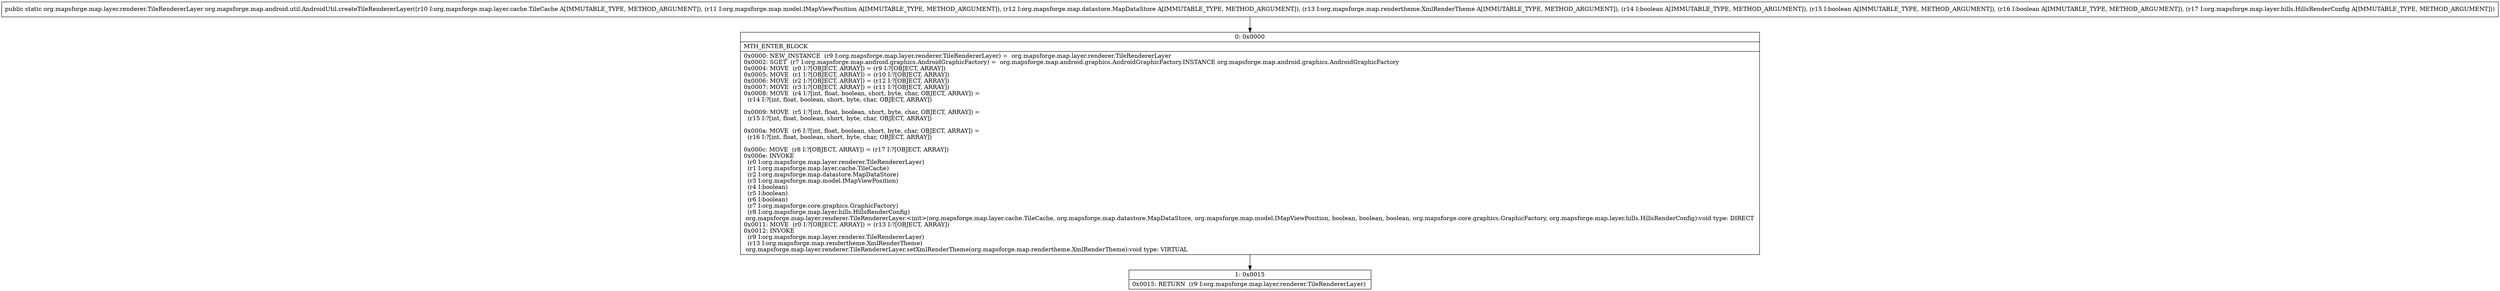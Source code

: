 digraph "CFG fororg.mapsforge.map.android.util.AndroidUtil.createTileRendererLayer(Lorg\/mapsforge\/map\/layer\/cache\/TileCache;Lorg\/mapsforge\/map\/model\/IMapViewPosition;Lorg\/mapsforge\/map\/datastore\/MapDataStore;Lorg\/mapsforge\/map\/rendertheme\/XmlRenderTheme;ZZZLorg\/mapsforge\/map\/layer\/hills\/HillsRenderConfig;)Lorg\/mapsforge\/map\/layer\/renderer\/TileRendererLayer;" {
Node_0 [shape=record,label="{0\:\ 0x0000|MTH_ENTER_BLOCK\l|0x0000: NEW_INSTANCE  (r9 I:org.mapsforge.map.layer.renderer.TileRendererLayer) =  org.mapsforge.map.layer.renderer.TileRendererLayer \l0x0002: SGET  (r7 I:org.mapsforge.map.android.graphics.AndroidGraphicFactory) =  org.mapsforge.map.android.graphics.AndroidGraphicFactory.INSTANCE org.mapsforge.map.android.graphics.AndroidGraphicFactory \l0x0004: MOVE  (r0 I:?[OBJECT, ARRAY]) = (r9 I:?[OBJECT, ARRAY]) \l0x0005: MOVE  (r1 I:?[OBJECT, ARRAY]) = (r10 I:?[OBJECT, ARRAY]) \l0x0006: MOVE  (r2 I:?[OBJECT, ARRAY]) = (r12 I:?[OBJECT, ARRAY]) \l0x0007: MOVE  (r3 I:?[OBJECT, ARRAY]) = (r11 I:?[OBJECT, ARRAY]) \l0x0008: MOVE  (r4 I:?[int, float, boolean, short, byte, char, OBJECT, ARRAY]) = \l  (r14 I:?[int, float, boolean, short, byte, char, OBJECT, ARRAY])\l \l0x0009: MOVE  (r5 I:?[int, float, boolean, short, byte, char, OBJECT, ARRAY]) = \l  (r15 I:?[int, float, boolean, short, byte, char, OBJECT, ARRAY])\l \l0x000a: MOVE  (r6 I:?[int, float, boolean, short, byte, char, OBJECT, ARRAY]) = \l  (r16 I:?[int, float, boolean, short, byte, char, OBJECT, ARRAY])\l \l0x000c: MOVE  (r8 I:?[OBJECT, ARRAY]) = (r17 I:?[OBJECT, ARRAY]) \l0x000e: INVOKE  \l  (r0 I:org.mapsforge.map.layer.renderer.TileRendererLayer)\l  (r1 I:org.mapsforge.map.layer.cache.TileCache)\l  (r2 I:org.mapsforge.map.datastore.MapDataStore)\l  (r3 I:org.mapsforge.map.model.IMapViewPosition)\l  (r4 I:boolean)\l  (r5 I:boolean)\l  (r6 I:boolean)\l  (r7 I:org.mapsforge.core.graphics.GraphicFactory)\l  (r8 I:org.mapsforge.map.layer.hills.HillsRenderConfig)\l org.mapsforge.map.layer.renderer.TileRendererLayer.\<init\>(org.mapsforge.map.layer.cache.TileCache, org.mapsforge.map.datastore.MapDataStore, org.mapsforge.map.model.IMapViewPosition, boolean, boolean, boolean, org.mapsforge.core.graphics.GraphicFactory, org.mapsforge.map.layer.hills.HillsRenderConfig):void type: DIRECT \l0x0011: MOVE  (r0 I:?[OBJECT, ARRAY]) = (r13 I:?[OBJECT, ARRAY]) \l0x0012: INVOKE  \l  (r9 I:org.mapsforge.map.layer.renderer.TileRendererLayer)\l  (r13 I:org.mapsforge.map.rendertheme.XmlRenderTheme)\l org.mapsforge.map.layer.renderer.TileRendererLayer.setXmlRenderTheme(org.mapsforge.map.rendertheme.XmlRenderTheme):void type: VIRTUAL \l}"];
Node_1 [shape=record,label="{1\:\ 0x0015|0x0015: RETURN  (r9 I:org.mapsforge.map.layer.renderer.TileRendererLayer) \l}"];
MethodNode[shape=record,label="{public static org.mapsforge.map.layer.renderer.TileRendererLayer org.mapsforge.map.android.util.AndroidUtil.createTileRendererLayer((r10 I:org.mapsforge.map.layer.cache.TileCache A[IMMUTABLE_TYPE, METHOD_ARGUMENT]), (r11 I:org.mapsforge.map.model.IMapViewPosition A[IMMUTABLE_TYPE, METHOD_ARGUMENT]), (r12 I:org.mapsforge.map.datastore.MapDataStore A[IMMUTABLE_TYPE, METHOD_ARGUMENT]), (r13 I:org.mapsforge.map.rendertheme.XmlRenderTheme A[IMMUTABLE_TYPE, METHOD_ARGUMENT]), (r14 I:boolean A[IMMUTABLE_TYPE, METHOD_ARGUMENT]), (r15 I:boolean A[IMMUTABLE_TYPE, METHOD_ARGUMENT]), (r16 I:boolean A[IMMUTABLE_TYPE, METHOD_ARGUMENT]), (r17 I:org.mapsforge.map.layer.hills.HillsRenderConfig A[IMMUTABLE_TYPE, METHOD_ARGUMENT])) }"];
MethodNode -> Node_0;
Node_0 -> Node_1;
}

